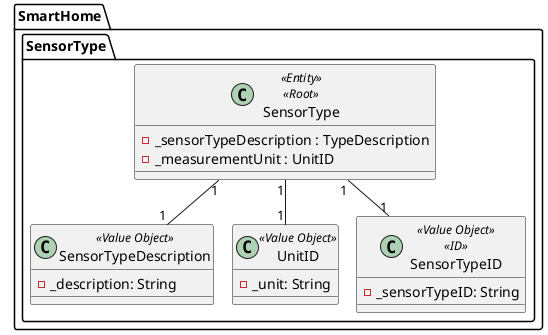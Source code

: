 @startuml
!pragma layout smetana

package SmartHome.SensorType {

  class SensorType<<Entity>><<Root>> {
    - _sensorTypeDescription : TypeDescription
    - _measurementUnit : UnitID
  }

}
package SmartHome.SensorType {
  class SensorTypeDescription<<Value Object>> {
    - _description: String
  }
  class UnitID<<Value Object>> {
      - _unit: String
    }
   class SensorTypeID<<Value Object>><<ID>> {
      - _sensorTypeID: String
    }

}
SmartHome.SensorType.SensorType "1" -- "1" UnitID
SmartHome.SensorType.SensorType "1" -- "1" SensorTypeDescription
SmartHome.SensorType.SensorType "1" -- "1" SensorTypeID

@enduml
